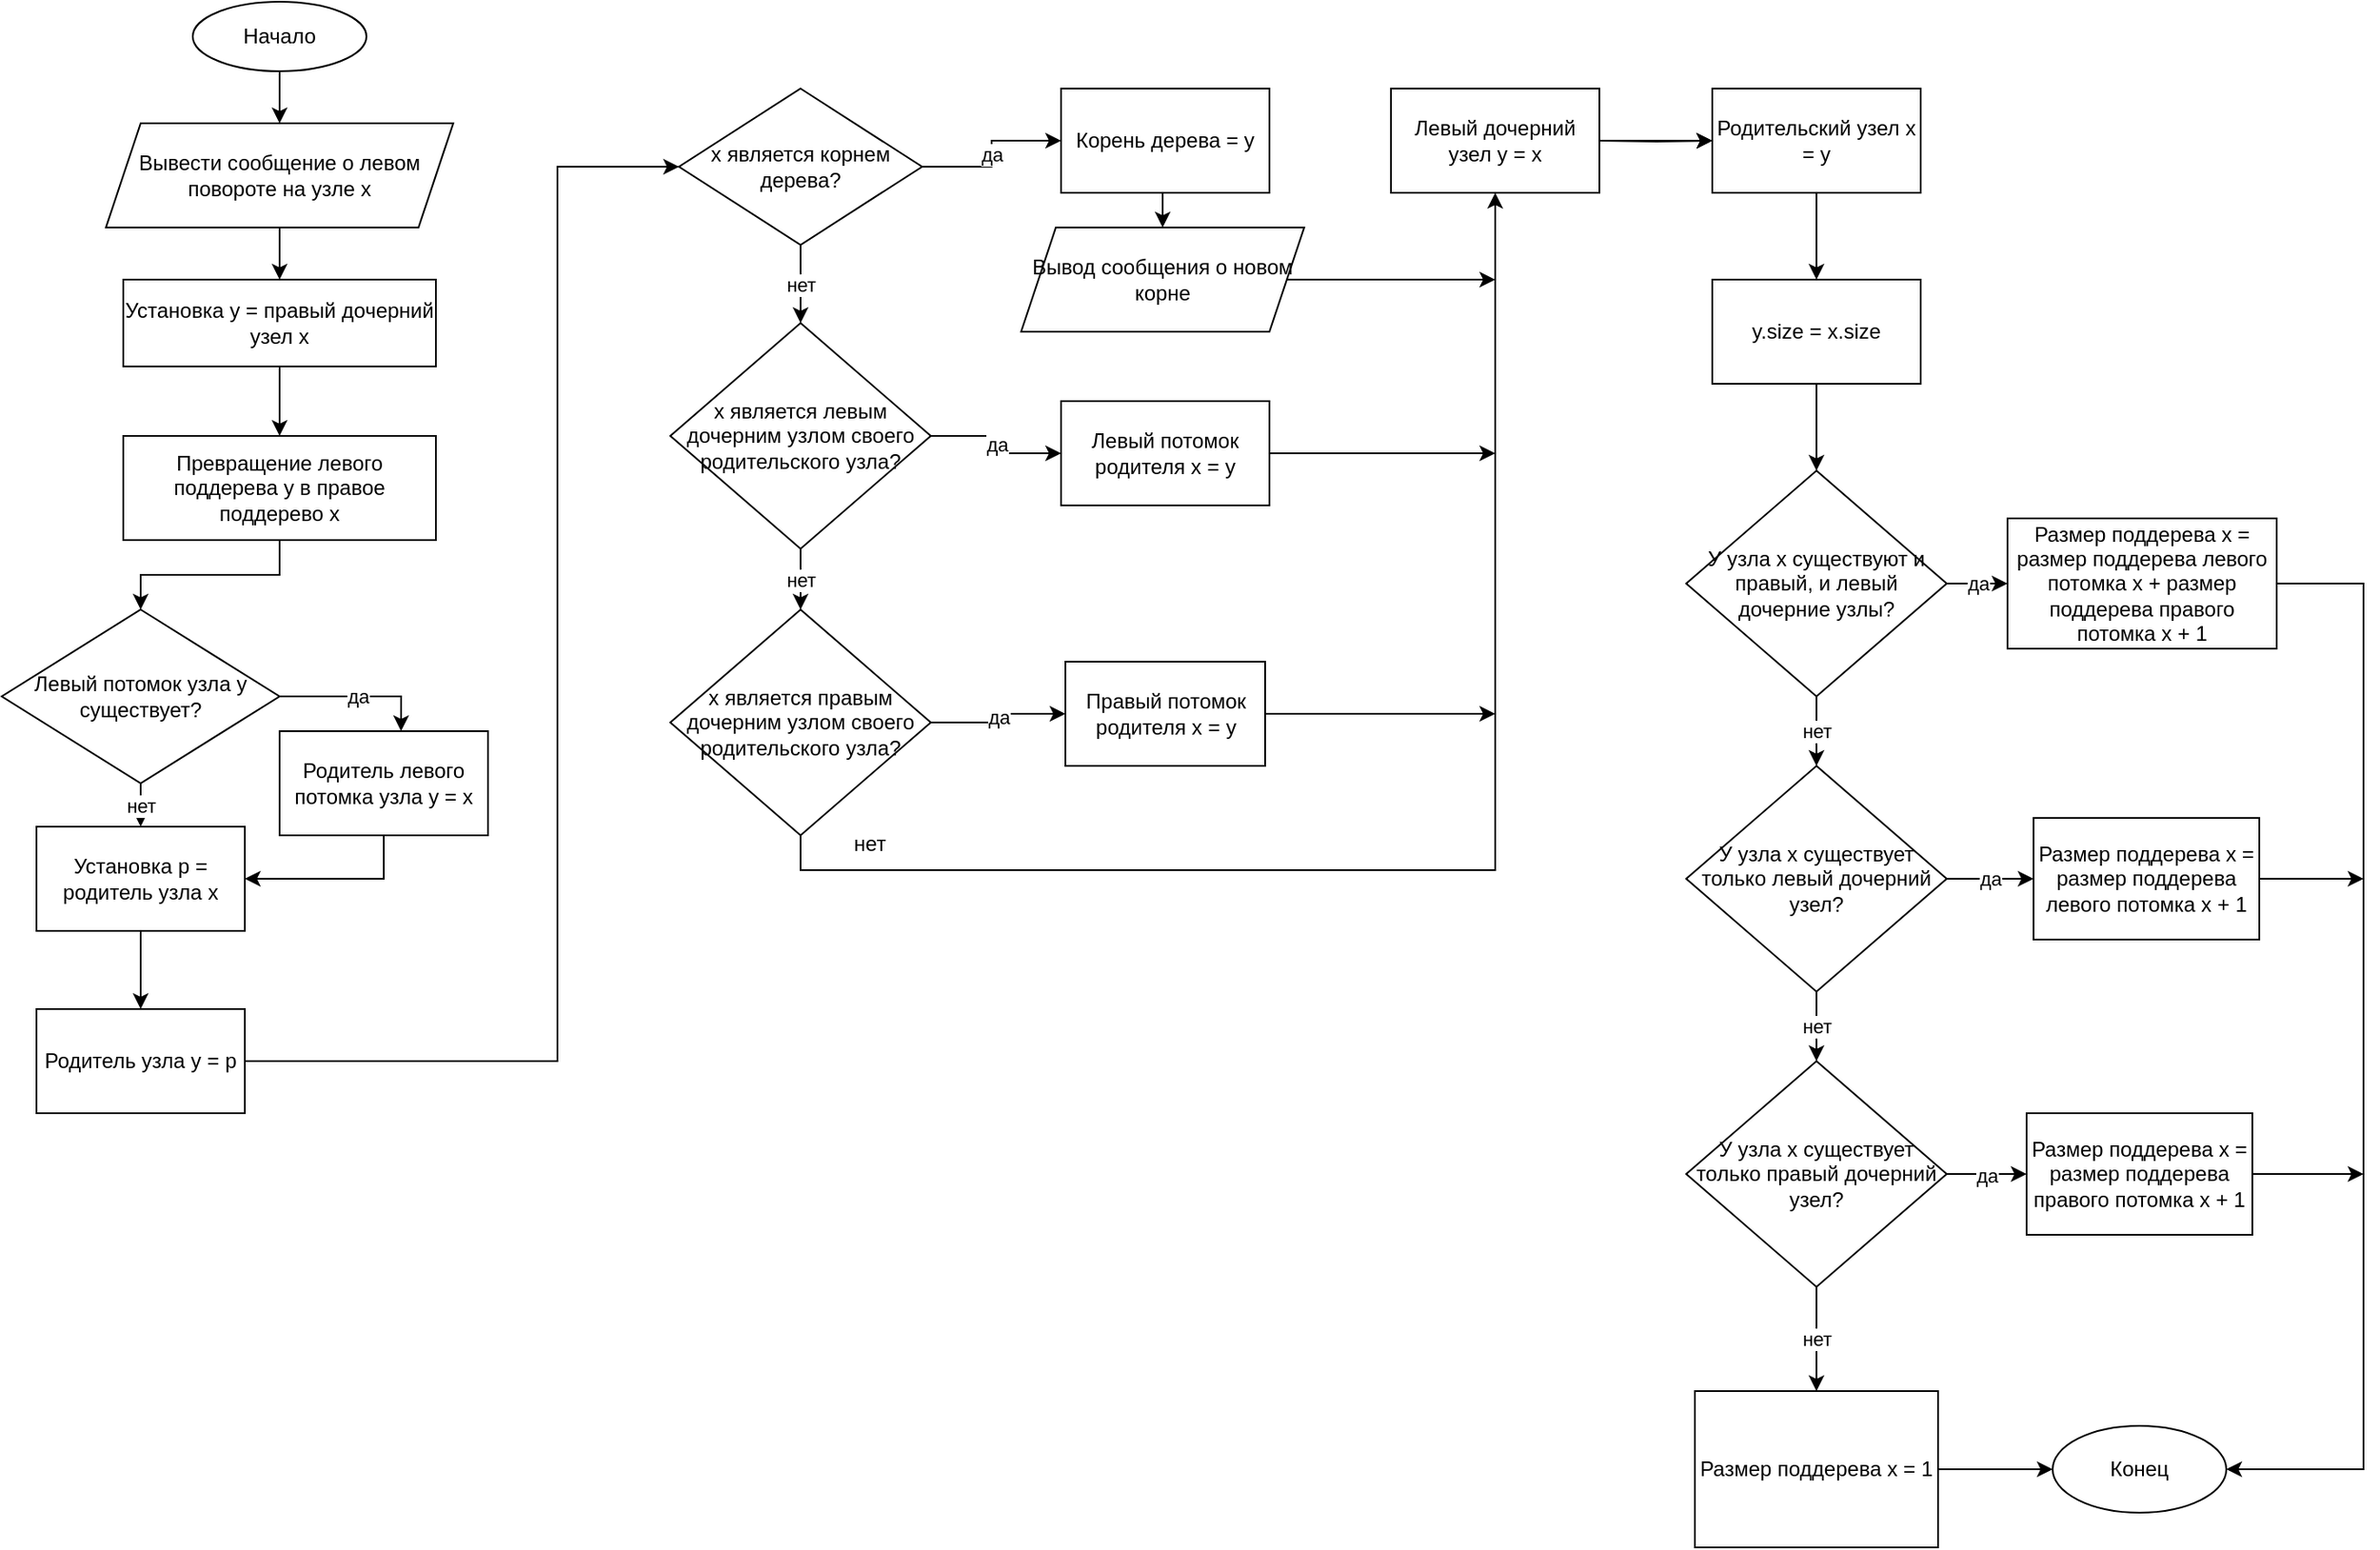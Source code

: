 <mxfile version="13.10.5" type="device"><diagram id="SfqlUy2BZiCNfjTcg1zU" name="Page-1"><mxGraphModel dx="1422" dy="839" grid="1" gridSize="10" guides="1" tooltips="1" connect="1" arrows="1" fold="1" page="1" pageScale="1" pageWidth="827" pageHeight="1169" math="0" shadow="0"><root><mxCell id="0"/><mxCell id="1" parent="0"/><mxCell id="QpX9cVs2vWramSUdyOpo-29" style="edgeStyle=orthogonalEdgeStyle;rounded=0;orthogonalLoop=1;jettySize=auto;html=1;entryX=0.5;entryY=0;entryDx=0;entryDy=0;" parent="1" source="BYFRgbu1Ru3N-8mqq4z_-1" target="BYFRgbu1Ru3N-8mqq4z_-2" edge="1"><mxGeometry relative="1" as="geometry"/></mxCell><mxCell id="BYFRgbu1Ru3N-8mqq4z_-1" value="Начало" style="ellipse;whiteSpace=wrap;html=1;" parent="1" vertex="1"><mxGeometry x="350" y="80" width="100" height="40" as="geometry"/></mxCell><mxCell id="QpX9cVs2vWramSUdyOpo-30" style="edgeStyle=orthogonalEdgeStyle;rounded=0;orthogonalLoop=1;jettySize=auto;html=1;exitX=0.5;exitY=1;exitDx=0;exitDy=0;entryX=0.5;entryY=0;entryDx=0;entryDy=0;" parent="1" source="BYFRgbu1Ru3N-8mqq4z_-2" target="BYFRgbu1Ru3N-8mqq4z_-3" edge="1"><mxGeometry relative="1" as="geometry"/></mxCell><mxCell id="BYFRgbu1Ru3N-8mqq4z_-2" value="Вывести сообщение о левом повороте на узле x" style="shape=parallelogram;perimeter=parallelogramPerimeter;whiteSpace=wrap;html=1;fixedSize=1;" parent="1" vertex="1"><mxGeometry x="300" y="150" width="200" height="60" as="geometry"/></mxCell><mxCell id="QpX9cVs2vWramSUdyOpo-31" style="edgeStyle=orthogonalEdgeStyle;rounded=0;orthogonalLoop=1;jettySize=auto;html=1;entryX=0.5;entryY=0;entryDx=0;entryDy=0;" parent="1" source="BYFRgbu1Ru3N-8mqq4z_-3" target="BYFRgbu1Ru3N-8mqq4z_-4" edge="1"><mxGeometry relative="1" as="geometry"/></mxCell><mxCell id="BYFRgbu1Ru3N-8mqq4z_-3" value="Установка y = правый дочерний узел x" style="rounded=0;whiteSpace=wrap;html=1;" parent="1" vertex="1"><mxGeometry x="310" y="240" width="180" height="50" as="geometry"/></mxCell><mxCell id="QpX9cVs2vWramSUdyOpo-32" style="edgeStyle=orthogonalEdgeStyle;rounded=0;orthogonalLoop=1;jettySize=auto;html=1;exitX=0.5;exitY=1;exitDx=0;exitDy=0;entryX=0.5;entryY=0;entryDx=0;entryDy=0;" parent="1" source="BYFRgbu1Ru3N-8mqq4z_-4" target="BYFRgbu1Ru3N-8mqq4z_-5" edge="1"><mxGeometry relative="1" as="geometry"/></mxCell><mxCell id="BYFRgbu1Ru3N-8mqq4z_-4" value="Превращение левого поддерева y в правое поддерево x" style="rounded=0;whiteSpace=wrap;html=1;" parent="1" vertex="1"><mxGeometry x="310" y="330" width="180" height="60" as="geometry"/></mxCell><mxCell id="QpX9cVs2vWramSUdyOpo-4" value="нет" style="edgeStyle=orthogonalEdgeStyle;rounded=0;orthogonalLoop=1;jettySize=auto;html=1;exitX=0.5;exitY=1;exitDx=0;exitDy=0;entryX=0.5;entryY=0;entryDx=0;entryDy=0;" parent="1" source="BYFRgbu1Ru3N-8mqq4z_-5" target="QpX9cVs2vWramSUdyOpo-2" edge="1"><mxGeometry relative="1" as="geometry"/></mxCell><mxCell id="cmsJVwliXixh-O36AbcV-1" value="да" style="edgeStyle=orthogonalEdgeStyle;rounded=0;orthogonalLoop=1;jettySize=auto;html=1;exitX=1;exitY=0.5;exitDx=0;exitDy=0;entryX=0.583;entryY=0;entryDx=0;entryDy=0;entryPerimeter=0;" parent="1" source="BYFRgbu1Ru3N-8mqq4z_-5" target="BYFRgbu1Ru3N-8mqq4z_-6" edge="1"><mxGeometry relative="1" as="geometry"/></mxCell><mxCell id="BYFRgbu1Ru3N-8mqq4z_-5" value="Левый потомок узла y существует?" style="rhombus;whiteSpace=wrap;html=1;" parent="1" vertex="1"><mxGeometry x="240" y="430" width="160" height="100" as="geometry"/></mxCell><mxCell id="cmsJVwliXixh-O36AbcV-3" style="edgeStyle=orthogonalEdgeStyle;rounded=0;orthogonalLoop=1;jettySize=auto;html=1;exitX=0.5;exitY=1;exitDx=0;exitDy=0;entryX=1;entryY=0.5;entryDx=0;entryDy=0;" parent="1" source="BYFRgbu1Ru3N-8mqq4z_-6" target="QpX9cVs2vWramSUdyOpo-2" edge="1"><mxGeometry relative="1" as="geometry"/></mxCell><mxCell id="BYFRgbu1Ru3N-8mqq4z_-6" value="Родитель левого потомка узла y = x" style="rounded=0;whiteSpace=wrap;html=1;" parent="1" vertex="1"><mxGeometry x="400" y="500" width="120" height="60" as="geometry"/></mxCell><mxCell id="QpX9cVs2vWramSUdyOpo-33" style="edgeStyle=orthogonalEdgeStyle;rounded=0;orthogonalLoop=1;jettySize=auto;html=1;exitX=0.5;exitY=1;exitDx=0;exitDy=0;entryX=0.5;entryY=0;entryDx=0;entryDy=0;" parent="1" source="QpX9cVs2vWramSUdyOpo-2" target="QpX9cVs2vWramSUdyOpo-3" edge="1"><mxGeometry relative="1" as="geometry"/></mxCell><mxCell id="QpX9cVs2vWramSUdyOpo-2" value="Установка p = родитель узла x" style="rounded=0;whiteSpace=wrap;html=1;" parent="1" vertex="1"><mxGeometry x="260" y="555" width="120" height="60" as="geometry"/></mxCell><mxCell id="cmsJVwliXixh-O36AbcV-4" style="edgeStyle=orthogonalEdgeStyle;rounded=0;orthogonalLoop=1;jettySize=auto;html=1;exitX=1;exitY=0.5;exitDx=0;exitDy=0;entryX=0;entryY=0.5;entryDx=0;entryDy=0;" parent="1" source="QpX9cVs2vWramSUdyOpo-3" target="QpX9cVs2vWramSUdyOpo-6" edge="1"><mxGeometry relative="1" as="geometry"><Array as="points"><mxPoint x="560" y="690"/><mxPoint x="560" y="175"/></Array></mxGeometry></mxCell><mxCell id="QpX9cVs2vWramSUdyOpo-3" value="Родитель узла y = p" style="rounded=0;whiteSpace=wrap;html=1;" parent="1" vertex="1"><mxGeometry x="260" y="660" width="120" height="60" as="geometry"/></mxCell><mxCell id="cmsJVwliXixh-O36AbcV-5" value="нет" style="edgeStyle=orthogonalEdgeStyle;rounded=0;orthogonalLoop=1;jettySize=auto;html=1;exitX=0.5;exitY=1;exitDx=0;exitDy=0;entryX=0.5;entryY=0;entryDx=0;entryDy=0;" parent="1" source="QpX9cVs2vWramSUdyOpo-6" target="QpX9cVs2vWramSUdyOpo-9" edge="1"><mxGeometry relative="1" as="geometry"/></mxCell><mxCell id="cmsJVwliXixh-O36AbcV-7" value="да" style="edgeStyle=orthogonalEdgeStyle;rounded=0;orthogonalLoop=1;jettySize=auto;html=1;exitX=1;exitY=0.5;exitDx=0;exitDy=0;entryX=0;entryY=0.5;entryDx=0;entryDy=0;" parent="1" source="QpX9cVs2vWramSUdyOpo-6" target="QpX9cVs2vWramSUdyOpo-18" edge="1"><mxGeometry relative="1" as="geometry"/></mxCell><mxCell id="QpX9cVs2vWramSUdyOpo-6" value="х является корнем дерева?" style="rhombus;whiteSpace=wrap;html=1;" parent="1" vertex="1"><mxGeometry x="630" y="130" width="140" height="90" as="geometry"/></mxCell><mxCell id="cmsJVwliXixh-O36AbcV-6" value="нет" style="edgeStyle=orthogonalEdgeStyle;rounded=0;orthogonalLoop=1;jettySize=auto;html=1;exitX=0.5;exitY=1;exitDx=0;exitDy=0;entryX=0.5;entryY=0;entryDx=0;entryDy=0;" parent="1" source="QpX9cVs2vWramSUdyOpo-9" target="QpX9cVs2vWramSUdyOpo-10" edge="1"><mxGeometry relative="1" as="geometry"/></mxCell><mxCell id="cmsJVwliXixh-O36AbcV-9" value="да" style="edgeStyle=orthogonalEdgeStyle;rounded=0;orthogonalLoop=1;jettySize=auto;html=1;exitX=1;exitY=0.5;exitDx=0;exitDy=0;entryX=0;entryY=0.5;entryDx=0;entryDy=0;" parent="1" source="QpX9cVs2vWramSUdyOpo-9" target="QpX9cVs2vWramSUdyOpo-23" edge="1"><mxGeometry relative="1" as="geometry"/></mxCell><mxCell id="QpX9cVs2vWramSUdyOpo-9" value="х является левым дочерним узлом своего родительского узла?" style="rhombus;whiteSpace=wrap;html=1;" parent="1" vertex="1"><mxGeometry x="625" y="265" width="150" height="130" as="geometry"/></mxCell><mxCell id="cmsJVwliXixh-O36AbcV-10" value="да" style="edgeStyle=orthogonalEdgeStyle;rounded=0;orthogonalLoop=1;jettySize=auto;html=1;exitX=1;exitY=0.5;exitDx=0;exitDy=0;entryX=0;entryY=0.5;entryDx=0;entryDy=0;" parent="1" source="QpX9cVs2vWramSUdyOpo-10" target="QpX9cVs2vWramSUdyOpo-26" edge="1"><mxGeometry relative="1" as="geometry"/></mxCell><mxCell id="cmsJVwliXixh-O36AbcV-19" style="edgeStyle=orthogonalEdgeStyle;rounded=0;orthogonalLoop=1;jettySize=auto;html=1;exitX=0.5;exitY=1;exitDx=0;exitDy=0;entryX=0.5;entryY=1;entryDx=0;entryDy=0;" parent="1" source="QpX9cVs2vWramSUdyOpo-10" target="QpX9cVs2vWramSUdyOpo-13" edge="1"><mxGeometry relative="1" as="geometry"/></mxCell><mxCell id="QpX9cVs2vWramSUdyOpo-10" value="х является правым дочерним узлом своего родительского узла?" style="rhombus;whiteSpace=wrap;html=1;" parent="1" vertex="1"><mxGeometry x="625" y="430" width="150" height="130" as="geometry"/></mxCell><mxCell id="QpX9cVs2vWramSUdyOpo-15" style="edgeStyle=orthogonalEdgeStyle;rounded=0;orthogonalLoop=1;jettySize=auto;html=1;entryX=0;entryY=0.5;entryDx=0;entryDy=0;" parent="1" source="QpX9cVs2vWramSUdyOpo-13" edge="1"><mxGeometry relative="1" as="geometry"><mxPoint x="1225.0" y="160" as="targetPoint"/></mxGeometry></mxCell><mxCell id="QpX9cVs2vWramSUdyOpo-13" value="Левый дочерний узел y = х" style="rounded=0;whiteSpace=wrap;html=1;" parent="1" vertex="1"><mxGeometry x="1040" y="130" width="120" height="60" as="geometry"/></mxCell><mxCell id="cmsJVwliXixh-O36AbcV-8" style="edgeStyle=orthogonalEdgeStyle;rounded=0;orthogonalLoop=1;jettySize=auto;html=1;exitX=0.5;exitY=1;exitDx=0;exitDy=0;entryX=0.5;entryY=0;entryDx=0;entryDy=0;" parent="1" source="QpX9cVs2vWramSUdyOpo-18" target="QpX9cVs2vWramSUdyOpo-19" edge="1"><mxGeometry relative="1" as="geometry"/></mxCell><mxCell id="QpX9cVs2vWramSUdyOpo-18" value="Корень дерева = y" style="rounded=0;whiteSpace=wrap;html=1;" parent="1" vertex="1"><mxGeometry x="850" y="130" width="120" height="60" as="geometry"/></mxCell><mxCell id="cmsJVwliXixh-O36AbcV-18" style="edgeStyle=orthogonalEdgeStyle;rounded=0;orthogonalLoop=1;jettySize=auto;html=1;" parent="1" source="QpX9cVs2vWramSUdyOpo-19" edge="1"><mxGeometry relative="1" as="geometry"><mxPoint x="1100" y="240" as="targetPoint"/></mxGeometry></mxCell><mxCell id="QpX9cVs2vWramSUdyOpo-19" value="Вывод сообщения о новом корне" style="shape=parallelogram;perimeter=parallelogramPerimeter;whiteSpace=wrap;html=1;fixedSize=1;" parent="1" vertex="1"><mxGeometry x="827" y="210" width="163" height="60" as="geometry"/></mxCell><mxCell id="cmsJVwliXixh-O36AbcV-17" style="edgeStyle=orthogonalEdgeStyle;rounded=0;orthogonalLoop=1;jettySize=auto;html=1;" parent="1" source="QpX9cVs2vWramSUdyOpo-23" edge="1"><mxGeometry relative="1" as="geometry"><mxPoint x="1100" y="340" as="targetPoint"/></mxGeometry></mxCell><mxCell id="QpX9cVs2vWramSUdyOpo-23" value="Левый потомок родителя x = y" style="rounded=0;whiteSpace=wrap;html=1;" parent="1" vertex="1"><mxGeometry x="850" y="310" width="120" height="60" as="geometry"/></mxCell><mxCell id="cmsJVwliXixh-O36AbcV-16" style="edgeStyle=orthogonalEdgeStyle;rounded=0;orthogonalLoop=1;jettySize=auto;html=1;exitX=1;exitY=0.5;exitDx=0;exitDy=0;" parent="1" source="QpX9cVs2vWramSUdyOpo-26" edge="1"><mxGeometry relative="1" as="geometry"><mxPoint x="1100" y="490" as="targetPoint"/></mxGeometry></mxCell><mxCell id="QpX9cVs2vWramSUdyOpo-26" value="Правый потомок родителя x = y" style="rounded=0;whiteSpace=wrap;html=1;" parent="1" vertex="1"><mxGeometry x="852.5" y="460" width="115" height="60" as="geometry"/></mxCell><mxCell id="cmsJVwliXixh-O36AbcV-20" value="нет" style="text;html=1;strokeColor=none;fillColor=none;align=center;verticalAlign=middle;whiteSpace=wrap;rounded=0;" parent="1" vertex="1"><mxGeometry x="720" y="555" width="40" height="20" as="geometry"/></mxCell><mxCell id="XhIM2SAKthMG0C-WICDJ-1" style="edgeStyle=orthogonalEdgeStyle;rounded=0;orthogonalLoop=1;jettySize=auto;html=1;exitX=0.5;exitY=1;exitDx=0;exitDy=0;entryX=0.5;entryY=0;entryDx=0;entryDy=0;" edge="1" parent="1" source="XhIM2SAKthMG0C-WICDJ-2" target="XhIM2SAKthMG0C-WICDJ-13"><mxGeometry relative="1" as="geometry"/></mxCell><mxCell id="XhIM2SAKthMG0C-WICDJ-2" value="Родительский узел х = y" style="rounded=0;whiteSpace=wrap;html=1;" vertex="1" parent="1"><mxGeometry x="1225" y="130" width="120" height="60" as="geometry"/></mxCell><mxCell id="XhIM2SAKthMG0C-WICDJ-3" value="нет" style="edgeStyle=orthogonalEdgeStyle;rounded=0;orthogonalLoop=1;jettySize=auto;html=1;exitX=0.5;exitY=1;exitDx=0;exitDy=0;entryX=0.5;entryY=0;entryDx=0;entryDy=0;" edge="1" parent="1" source="XhIM2SAKthMG0C-WICDJ-5" target="XhIM2SAKthMG0C-WICDJ-8"><mxGeometry relative="1" as="geometry"/></mxCell><mxCell id="XhIM2SAKthMG0C-WICDJ-4" value="да" style="edgeStyle=orthogonalEdgeStyle;rounded=0;orthogonalLoop=1;jettySize=auto;html=1;exitX=1;exitY=0.5;exitDx=0;exitDy=0;entryX=0;entryY=0.5;entryDx=0;entryDy=0;" edge="1" parent="1" source="XhIM2SAKthMG0C-WICDJ-5" target="XhIM2SAKthMG0C-WICDJ-15"><mxGeometry relative="1" as="geometry"/></mxCell><mxCell id="XhIM2SAKthMG0C-WICDJ-5" value="У узла х существуют и правый, и левый дочерние узлы?" style="rhombus;whiteSpace=wrap;html=1;" vertex="1" parent="1"><mxGeometry x="1210" y="350" width="150" height="130" as="geometry"/></mxCell><mxCell id="XhIM2SAKthMG0C-WICDJ-6" value="нет" style="edgeStyle=orthogonalEdgeStyle;rounded=0;orthogonalLoop=1;jettySize=auto;html=1;exitX=0.5;exitY=1;exitDx=0;exitDy=0;entryX=0.5;entryY=0;entryDx=0;entryDy=0;" edge="1" parent="1" source="XhIM2SAKthMG0C-WICDJ-8" target="XhIM2SAKthMG0C-WICDJ-11"><mxGeometry relative="1" as="geometry"/></mxCell><mxCell id="XhIM2SAKthMG0C-WICDJ-7" value="да" style="edgeStyle=orthogonalEdgeStyle;rounded=0;orthogonalLoop=1;jettySize=auto;html=1;exitX=1;exitY=0.5;exitDx=0;exitDy=0;entryX=0;entryY=0.5;entryDx=0;entryDy=0;" edge="1" parent="1" source="XhIM2SAKthMG0C-WICDJ-8" target="XhIM2SAKthMG0C-WICDJ-18"><mxGeometry relative="1" as="geometry"/></mxCell><mxCell id="XhIM2SAKthMG0C-WICDJ-8" value="У узла х существует только левый дочерний узел?" style="rhombus;whiteSpace=wrap;html=1;" vertex="1" parent="1"><mxGeometry x="1210" y="520" width="150" height="130" as="geometry"/></mxCell><mxCell id="XhIM2SAKthMG0C-WICDJ-9" value="да" style="edgeStyle=orthogonalEdgeStyle;rounded=0;orthogonalLoop=1;jettySize=auto;html=1;exitX=1;exitY=0.5;exitDx=0;exitDy=0;entryX=0;entryY=0.5;entryDx=0;entryDy=0;" edge="1" parent="1" source="XhIM2SAKthMG0C-WICDJ-11"><mxGeometry relative="1" as="geometry"><mxPoint x="1406" y="755" as="targetPoint"/></mxGeometry></mxCell><mxCell id="XhIM2SAKthMG0C-WICDJ-10" value="нет" style="edgeStyle=orthogonalEdgeStyle;rounded=0;orthogonalLoop=1;jettySize=auto;html=1;exitX=0.5;exitY=1;exitDx=0;exitDy=0;entryX=0.5;entryY=0;entryDx=0;entryDy=0;" edge="1" parent="1" source="XhIM2SAKthMG0C-WICDJ-11" target="XhIM2SAKthMG0C-WICDJ-20"><mxGeometry relative="1" as="geometry"/></mxCell><mxCell id="XhIM2SAKthMG0C-WICDJ-11" value="У узла х существует только правый дочерний узел?" style="rhombus;whiteSpace=wrap;html=1;" vertex="1" parent="1"><mxGeometry x="1210" y="690" width="150" height="130" as="geometry"/></mxCell><mxCell id="XhIM2SAKthMG0C-WICDJ-12" style="edgeStyle=orthogonalEdgeStyle;rounded=0;orthogonalLoop=1;jettySize=auto;html=1;exitX=0.5;exitY=1;exitDx=0;exitDy=0;entryX=0.5;entryY=0;entryDx=0;entryDy=0;" edge="1" parent="1" source="XhIM2SAKthMG0C-WICDJ-13" target="XhIM2SAKthMG0C-WICDJ-5"><mxGeometry relative="1" as="geometry"/></mxCell><mxCell id="XhIM2SAKthMG0C-WICDJ-13" value="y.size = x.size" style="rounded=0;whiteSpace=wrap;html=1;" vertex="1" parent="1"><mxGeometry x="1225" y="240" width="120" height="60" as="geometry"/></mxCell><mxCell id="XhIM2SAKthMG0C-WICDJ-14" style="edgeStyle=orthogonalEdgeStyle;rounded=0;orthogonalLoop=1;jettySize=auto;html=1;exitX=1;exitY=0.5;exitDx=0;exitDy=0;entryX=1;entryY=0.5;entryDx=0;entryDy=0;" edge="1" parent="1" source="XhIM2SAKthMG0C-WICDJ-15" target="XhIM2SAKthMG0C-WICDJ-16"><mxGeometry relative="1" as="geometry"><Array as="points"><mxPoint x="1600" y="415"/><mxPoint x="1600" y="925"/></Array></mxGeometry></mxCell><mxCell id="XhIM2SAKthMG0C-WICDJ-15" value="Размер поддерева х = размер поддерева левого потомка х + размер поддерева правого потомка х + 1" style="rounded=0;whiteSpace=wrap;html=1;" vertex="1" parent="1"><mxGeometry x="1395" y="377.5" width="155" height="75" as="geometry"/></mxCell><mxCell id="XhIM2SAKthMG0C-WICDJ-16" value="Конец" style="ellipse;whiteSpace=wrap;html=1;" vertex="1" parent="1"><mxGeometry x="1421" y="900" width="100" height="50" as="geometry"/></mxCell><mxCell id="XhIM2SAKthMG0C-WICDJ-17" style="edgeStyle=orthogonalEdgeStyle;rounded=0;orthogonalLoop=1;jettySize=auto;html=1;exitX=1;exitY=0.5;exitDx=0;exitDy=0;" edge="1" parent="1" source="XhIM2SAKthMG0C-WICDJ-18"><mxGeometry relative="1" as="geometry"><mxPoint x="1600.0" y="585" as="targetPoint"/></mxGeometry></mxCell><mxCell id="XhIM2SAKthMG0C-WICDJ-18" value="Размер поддерева х = размер поддерева левого потомка х + 1" style="rounded=0;whiteSpace=wrap;html=1;" vertex="1" parent="1"><mxGeometry x="1410" y="550" width="130" height="70" as="geometry"/></mxCell><mxCell id="XhIM2SAKthMG0C-WICDJ-19" style="edgeStyle=orthogonalEdgeStyle;rounded=0;orthogonalLoop=1;jettySize=auto;html=1;exitX=1;exitY=0.5;exitDx=0;exitDy=0;entryX=0;entryY=0.5;entryDx=0;entryDy=0;" edge="1" parent="1" source="XhIM2SAKthMG0C-WICDJ-20" target="XhIM2SAKthMG0C-WICDJ-16"><mxGeometry relative="1" as="geometry"/></mxCell><mxCell id="XhIM2SAKthMG0C-WICDJ-20" value="Размер поддерева х = 1" style="rounded=0;whiteSpace=wrap;html=1;" vertex="1" parent="1"><mxGeometry x="1215" y="880" width="140" height="90" as="geometry"/></mxCell><mxCell id="XhIM2SAKthMG0C-WICDJ-21" style="edgeStyle=orthogonalEdgeStyle;rounded=0;orthogonalLoop=1;jettySize=auto;html=1;" edge="1" parent="1" source="XhIM2SAKthMG0C-WICDJ-22"><mxGeometry relative="1" as="geometry"><mxPoint x="1600.0" y="755" as="targetPoint"/></mxGeometry></mxCell><mxCell id="XhIM2SAKthMG0C-WICDJ-22" value="Размер поддерева х = размер поддерева правого потомка х + 1" style="rounded=0;whiteSpace=wrap;html=1;" vertex="1" parent="1"><mxGeometry x="1406" y="720" width="130" height="70" as="geometry"/></mxCell><mxCell id="XhIM2SAKthMG0C-WICDJ-23" style="edgeStyle=orthogonalEdgeStyle;rounded=0;orthogonalLoop=1;jettySize=auto;html=1;exitX=1;exitY=0.5;exitDx=0;exitDy=0;entryX=0;entryY=0.5;entryDx=0;entryDy=0;" edge="1" parent="1" target="XhIM2SAKthMG0C-WICDJ-2"><mxGeometry relative="1" as="geometry"><mxPoint x="1220" y="160.167" as="targetPoint"/><mxPoint x="1160" y="160" as="sourcePoint"/></mxGeometry></mxCell></root></mxGraphModel></diagram></mxfile>